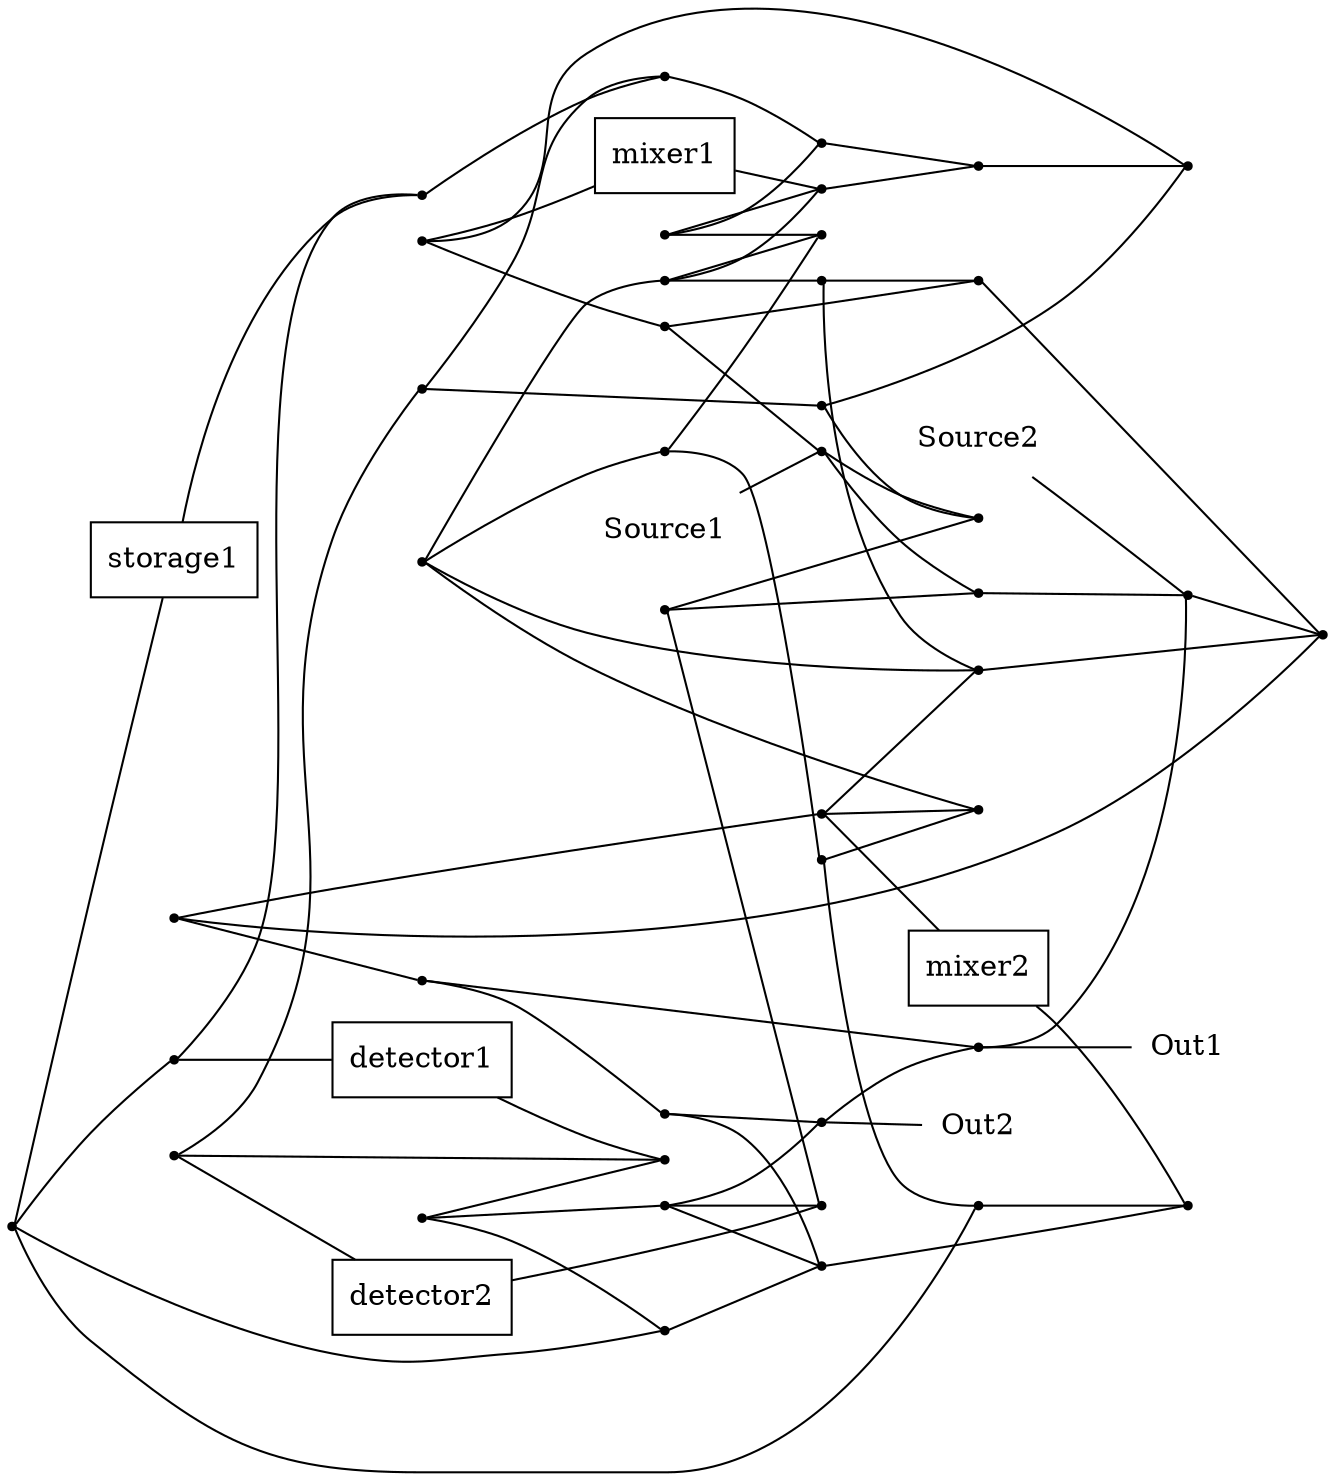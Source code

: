 graph {
rankdir=LR;
Switch33[label=Switch33][shape=point];
Storage1[label=storage1][shape=rectangular];
Switch34[label=Switch34][shape=point];
Switch5[label=Switch5][shape=point];
Switch37[label=Switch37][shape=point];
Source1[label=Source1][shape=plaintext];
Switch9[label=Switch9][shape=point];
Switch16[label=Switch16][shape=point];
Detector1[label=detector1][shape=rectangular];
Switch1[label=Switch1][shape=point];
Switch26[label=Switch26][shape=point];
Source2[label=Source2][shape=plaintext];
Switch35[label=Switch35][shape=point];
Switch40[label=Switch40][shape=point];
Switch18[label=Switch18][shape=point];
Switch19[label=Switch19][shape=point];
Switch21[label=Switch21][shape=point];
Switch43[label=Switch43][shape=point];
Switch11[label=Switch11][shape=point];
Out2[label=Out2][shape=plaintext];
Switch4[label=Switch4][shape=point];
Switch13[label=Switch13][shape=point];
Switch20[label=Switch20][shape=point];
Switch23[label=Switch23][shape=point];
Switch8[label=Switch8][shape=point];
Switch27[label=Switch27][shape=point];
Switch39[label=Switch39][shape=point];
Switch32[label=Switch32][shape=point];
Switch30[label=Switch30][shape=point];
Switch22[label=Switch22][shape=point];
Detector2[label=detector2][shape=rectangular];
Switch42[label=Switch42][shape=point];
Switch10[label=Switch10][shape=point];
Switch12[label=Switch12][shape=point];
Switch29[label=Switch29][shape=point];
Switch28[label=Switch28][shape=point];
Switch7[label=Switch7][shape=point];
Switch25[label=Switch25][shape=point];
Mixer2[label=mixer1][shape=rectangular];
Switch14[label=Switch14][shape=point];
Switch15[label=Switch15][shape=point];
Switch31[label=Switch31][shape=point];
Switch38[label=Switch38][shape=point];
Switch24[label=Switch24][shape=point];
Out1[label=Out1][shape=plaintext];
Switch3[label=Switch3][shape=point];
Switch36[label=Switch36][shape=point];
Mixer1[label=mixer2][shape=rectangular];
Switch6[label=Switch6][shape=point];
Switch2[label=Switch2][shape=point];
Switch17[label=Switch17][shape=point];
Switch41[label=Switch41][shape=point];
Switch4 -- Switch20;
Switch26 -- Mixer1;
Switch6 -- Switch36;
Switch2 -- Switch12;
Switch31 -- Switch43;
Switch7 -- Switch14;
Switch2 -- Storage1;
Switch23 -- Switch24;
Switch12 -- Switch17;
Switch18 -- Switch19;
Switch19 -- Switch25;
Switch6 -- Switch42;
Mixer2 -- Switch15;
Switch13 -- Switch15;
Detector1 -- Switch29;
Switch12 -- Detector1;
Switch38 -- Switch43;
Switch30 -- Switch37;
Mixer1 -- Switch39;
Switch24 -- Switch38;
Switch10 -- Switch22;
Switch14 -- Switch23;
Switch7 -- Switch29;
Switch21 -- Switch28;
Storage1 -- Switch17;
Switch9 -- Switch18;
Switch17 -- Switch19;
Switch26 -- Switch31;
Source1 -- Switch32;
Switch16 -- Switch31;
Switch11 -- Mixer2;
Switch3 -- Switch10;
Switch27 -- Switch35;
Switch13 -- Switch25;
Switch22 -- Switch23;
Switch7 -- Switch27;
Switch4 -- Switch8;
Source2 -- Switch38;
Switch32 -- Switch37;
Switch2 -- Switch27;
Switch35 -- Switch39;
Switch5 -- Switch20;
Switch11 -- Switch41;
Switch1 -- Switch5;
Switch10 -- Switch24;
Switch14 -- Switch42;
Switch30 -- Switch41;
Switch9 -- Switch29;
Switch16 -- Switch28;
Switch3 -- Switch26;
Switch14 -- Switch35;
Switch8 -- Switch40;
Switch15 -- Switch33;
Switch34 -- Switch39;
Switch9 -- Detector2;
Switch1 -- Switch31;
Switch3 -- Switch43;
Switch36 -- Switch38;
Switch1 -- Switch40;
Switch11 -- Switch21;
Detector2 -- Switch42;
Switch8 -- Switch34;
Switch18 -- Switch30;
Switch26 -- Switch40;
Switch32 -- Switch36;
Switch24 -- Out1;
Switch6 -- Switch37;
Switch23 -- Out2;
Switch25 -- Switch33;
Switch13 -- Switch20;
Switch5 -- Switch16;
Switch5 -- Switch15;
Switch28 -- Switch43;
Switch33 -- Switch41;
Switch22 -- Switch35;
Switch21 -- Switch32;
Switch1 -- Switch4;
Switch2 -- Switch34;
}